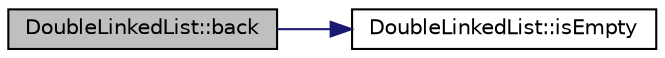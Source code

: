digraph "DoubleLinkedList::back"
{
 // LATEX_PDF_SIZE
  edge [fontname="Helvetica",fontsize="10",labelfontname="Helvetica",labelfontsize="10"];
  node [fontname="Helvetica",fontsize="10",shape=record];
  rankdir="LR";
  Node1 [label="DoubleLinkedList::back",height=0.2,width=0.4,color="black", fillcolor="grey75", style="filled", fontcolor="black",tooltip=" "];
  Node1 -> Node2 [color="midnightblue",fontsize="10",style="solid",fontname="Helvetica"];
  Node2 [label="DoubleLinkedList::isEmpty",height=0.2,width=0.4,color="black", fillcolor="white", style="filled",URL="$class_double_linked_list.html#a292cfb933899a205c6f1295ec401a22f",tooltip=" "];
}
